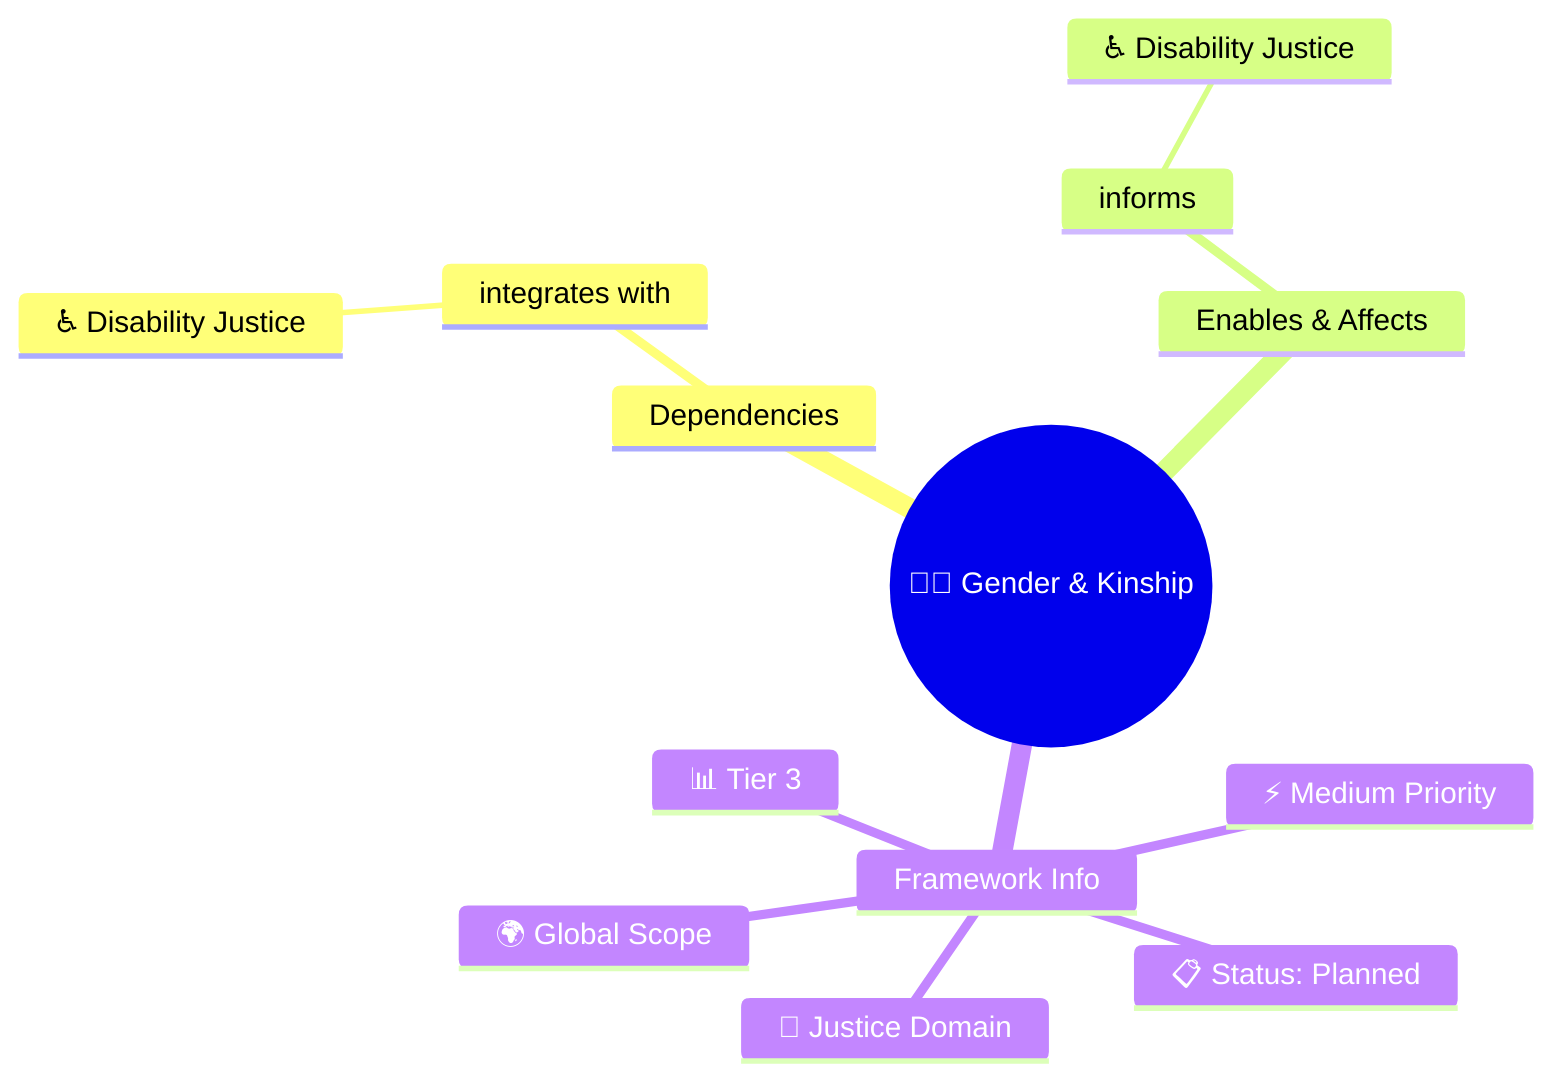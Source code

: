 mindmap
  root(("🏳️‍🌈 Gender & Kinship"))
    Dependencies
      integrates with
        ♿ Disability Justice
    Enables & Affects
      informs
        ♿ Disability Justice
    Framework Info
      📊 Tier 3
      🎯 Justice Domain
      🌍 Global Scope
      ⚡ Medium Priority
      📋 Status: Planned